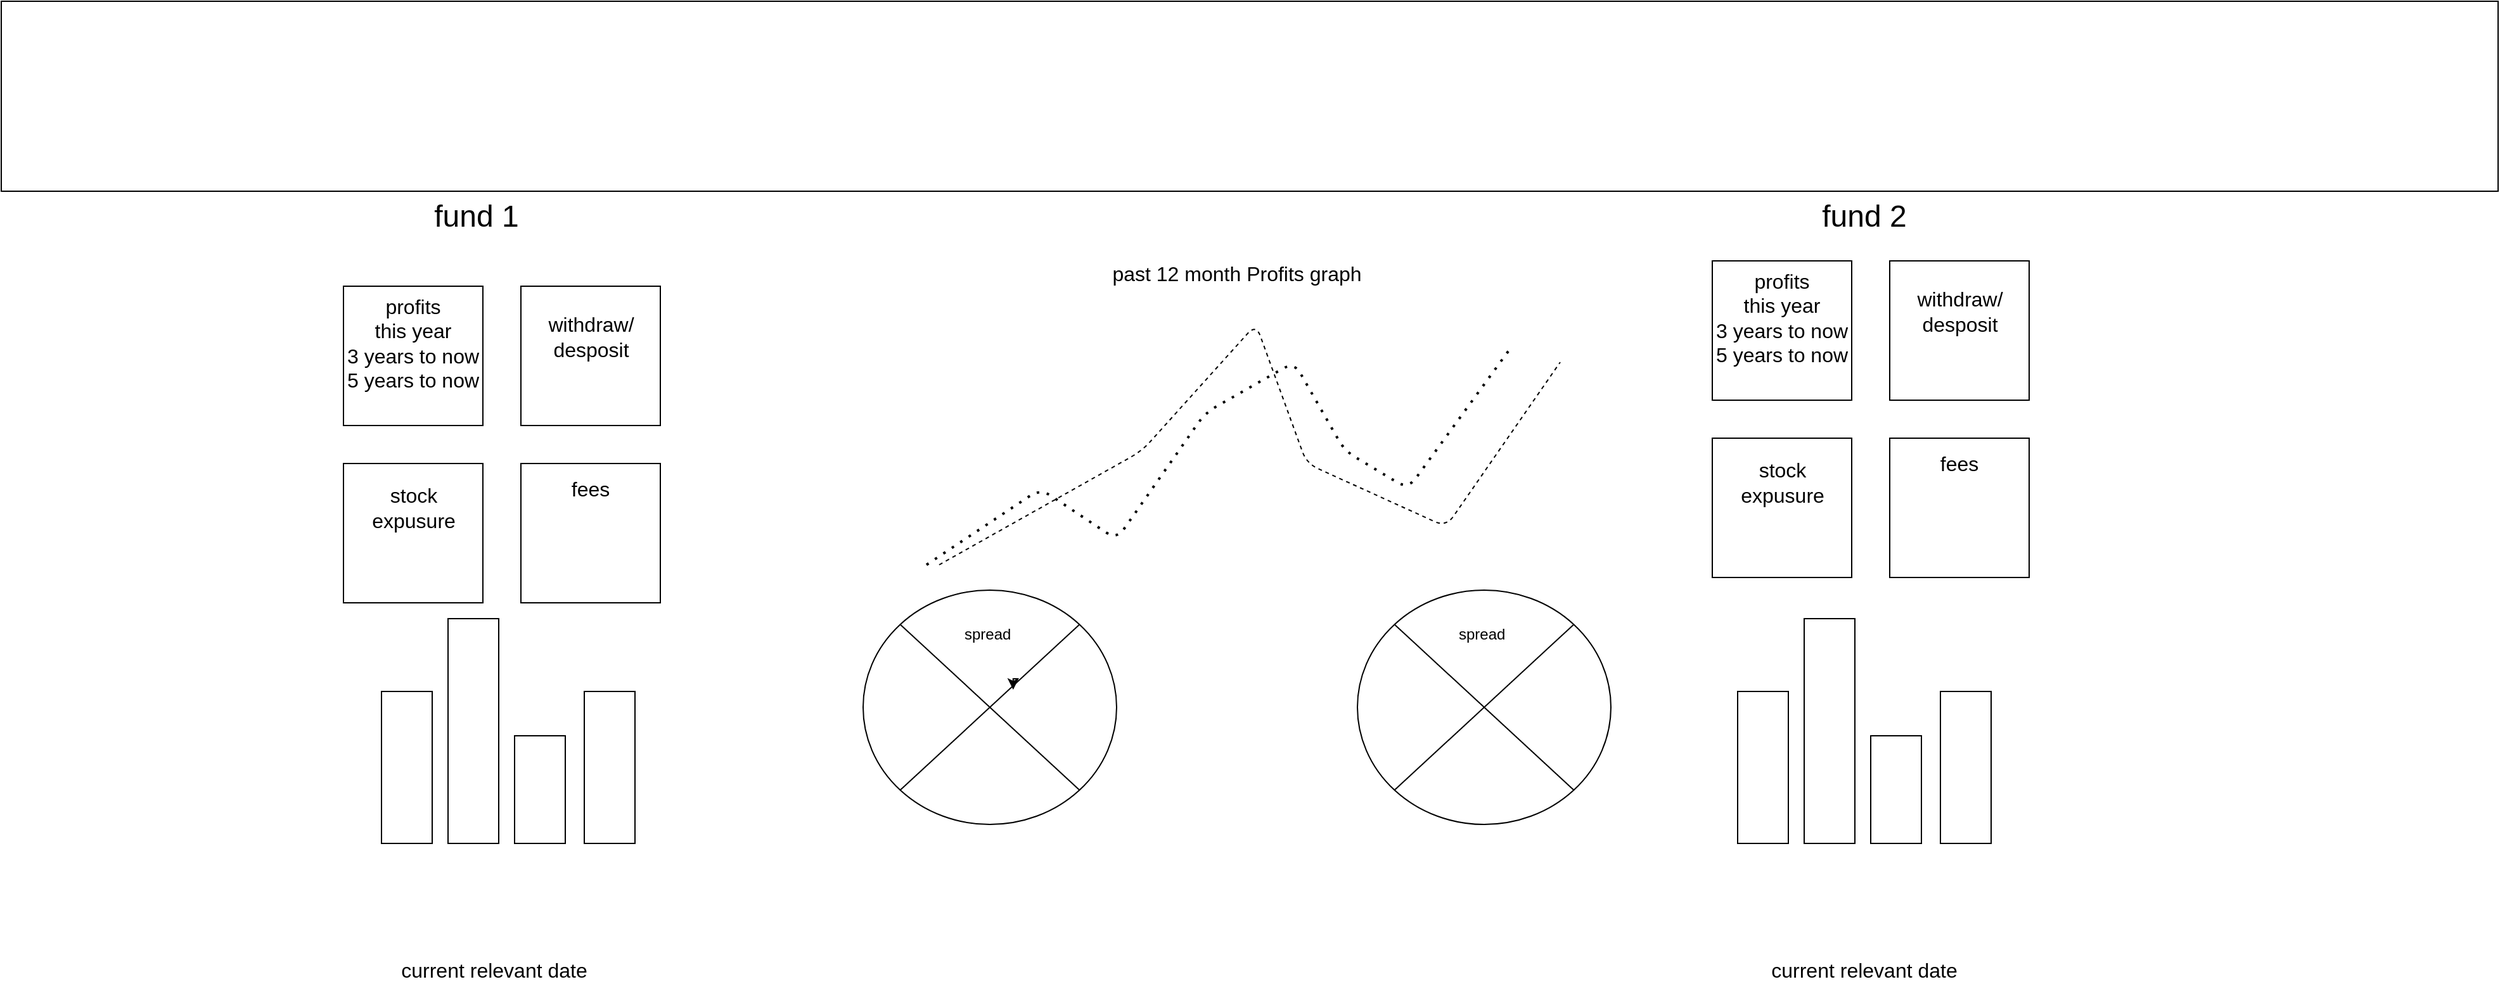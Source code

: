 <mxfile version="13.9.9" type="device" pages="5"><diagram id="CpjqNf8bcCopT5M7Cffx" name="Page-1"><mxGraphModel dx="3410" dy="1480" grid="1" gridSize="10" guides="1" tooltips="1" connect="1" arrows="1" fold="1" page="1" pageScale="1" pageWidth="850" pageHeight="1100" math="0" shadow="0"><root><mxCell id="0"/><mxCell id="1" parent="0"/><mxCell id="Lh8BmJK0Dj0-xcs3AXUU-1" value="&lt;font style=&quot;font-size: 24px&quot;&gt;fund 1&lt;/font&gt;" style="text;html=1;strokeColor=none;fillColor=none;align=center;verticalAlign=middle;whiteSpace=wrap;rounded=0;" parent="1" vertex="1"><mxGeometry x="-340" y="170" width="90" height="40" as="geometry"/></mxCell><mxCell id="Lh8BmJK0Dj0-xcs3AXUU-2" value="&lt;font style=&quot;font-size: 24px&quot;&gt;fund 2&lt;/font&gt;" style="text;html=1;strokeColor=none;fillColor=none;align=center;verticalAlign=middle;whiteSpace=wrap;rounded=0;" parent="1" vertex="1"><mxGeometry x="710" y="185" width="180" height="10" as="geometry"/></mxCell><mxCell id="Lh8BmJK0Dj0-xcs3AXUU-3" value="" style="whiteSpace=wrap;html=1;aspect=fixed;" parent="1" vertex="1"><mxGeometry x="-400" y="245" width="110" height="110" as="geometry"/></mxCell><mxCell id="Lh8BmJK0Dj0-xcs3AXUU-4" value="" style="whiteSpace=wrap;html=1;aspect=fixed;" parent="1" vertex="1"><mxGeometry x="-400" y="385" width="110" height="110" as="geometry"/></mxCell><mxCell id="Lh8BmJK0Dj0-xcs3AXUU-5" value="" style="whiteSpace=wrap;html=1;aspect=fixed;" parent="1" vertex="1"><mxGeometry x="-260" y="385" width="110" height="110" as="geometry"/></mxCell><mxCell id="Lh8BmJK0Dj0-xcs3AXUU-6" value="" style="whiteSpace=wrap;html=1;aspect=fixed;" parent="1" vertex="1"><mxGeometry x="-260" y="245" width="110" height="110" as="geometry"/></mxCell><mxCell id="Lh8BmJK0Dj0-xcs3AXUU-7" value="&lt;h1&gt;&lt;br&gt;&lt;/h1&gt;" style="text;html=1;strokeColor=none;fillColor=none;spacing=5;spacingTop=-20;whiteSpace=wrap;overflow=hidden;rounded=0;" parent="1" vertex="1"><mxGeometry x="-262.5" y="245" width="115" height="100" as="geometry"/></mxCell><mxCell id="Lh8BmJK0Dj0-xcs3AXUU-8" value="&lt;font size=&quot;3&quot;&gt;stock expusure&lt;/font&gt;" style="text;html=1;strokeColor=none;fillColor=none;align=center;verticalAlign=middle;whiteSpace=wrap;rounded=0;" parent="1" vertex="1"><mxGeometry x="-372.5" y="385" width="55" height="70" as="geometry"/></mxCell><mxCell id="Lh8BmJK0Dj0-xcs3AXUU-9" value="&lt;font size=&quot;3&quot;&gt;fees&lt;/font&gt;" style="text;html=1;strokeColor=none;fillColor=none;align=center;verticalAlign=middle;whiteSpace=wrap;rounded=0;" parent="1" vertex="1"><mxGeometry x="-225" y="395" width="40" height="20" as="geometry"/></mxCell><mxCell id="Lh8BmJK0Dj0-xcs3AXUU-10" value="&lt;font size=&quot;3&quot;&gt;profits&lt;br&gt;this year&lt;br&gt;3 years to now&lt;br&gt;5 years to now&lt;br&gt;&lt;/font&gt;" style="text;html=1;strokeColor=none;fillColor=none;align=center;verticalAlign=middle;whiteSpace=wrap;rounded=0;" parent="1" vertex="1"><mxGeometry x="-400" y="245" width="110" height="90" as="geometry"/></mxCell><mxCell id="Lh8BmJK0Dj0-xcs3AXUU-11" value="&lt;font size=&quot;3&quot;&gt;withdraw/&lt;br&gt;desposit&lt;br&gt;&lt;/font&gt;" style="text;html=1;strokeColor=none;fillColor=none;align=center;verticalAlign=middle;whiteSpace=wrap;rounded=0;" parent="1" vertex="1"><mxGeometry x="-237.5" y="255" width="65" height="60" as="geometry"/></mxCell><mxCell id="Lh8BmJK0Dj0-xcs3AXUU-12" value="" style="whiteSpace=wrap;html=1;aspect=fixed;" parent="1" vertex="1"><mxGeometry x="680" y="225" width="110" height="110" as="geometry"/></mxCell><mxCell id="Lh8BmJK0Dj0-xcs3AXUU-13" value="" style="whiteSpace=wrap;html=1;aspect=fixed;" parent="1" vertex="1"><mxGeometry x="680" y="365" width="110" height="110" as="geometry"/></mxCell><mxCell id="Lh8BmJK0Dj0-xcs3AXUU-14" value="" style="whiteSpace=wrap;html=1;aspect=fixed;" parent="1" vertex="1"><mxGeometry x="820" y="365" width="110" height="110" as="geometry"/></mxCell><mxCell id="Lh8BmJK0Dj0-xcs3AXUU-15" value="" style="whiteSpace=wrap;html=1;aspect=fixed;" parent="1" vertex="1"><mxGeometry x="820" y="225" width="110" height="110" as="geometry"/></mxCell><mxCell id="Lh8BmJK0Dj0-xcs3AXUU-16" value="&lt;h1&gt;&lt;br&gt;&lt;/h1&gt;" style="text;html=1;strokeColor=none;fillColor=none;spacing=5;spacingTop=-20;whiteSpace=wrap;overflow=hidden;rounded=0;" parent="1" vertex="1"><mxGeometry x="817.5" y="225" width="115" height="100" as="geometry"/></mxCell><mxCell id="Lh8BmJK0Dj0-xcs3AXUU-17" value="&lt;font size=&quot;3&quot;&gt;stock expusure&lt;/font&gt;" style="text;html=1;strokeColor=none;fillColor=none;align=center;verticalAlign=middle;whiteSpace=wrap;rounded=0;" parent="1" vertex="1"><mxGeometry x="707.5" y="365" width="55" height="70" as="geometry"/></mxCell><mxCell id="Lh8BmJK0Dj0-xcs3AXUU-18" value="&lt;font size=&quot;3&quot;&gt;fees&lt;/font&gt;" style="text;html=1;strokeColor=none;fillColor=none;align=center;verticalAlign=middle;whiteSpace=wrap;rounded=0;" parent="1" vertex="1"><mxGeometry x="855" y="375" width="40" height="20" as="geometry"/></mxCell><mxCell id="Lh8BmJK0Dj0-xcs3AXUU-19" value="&lt;font size=&quot;3&quot;&gt;profits&lt;br&gt;this year&lt;br&gt;3 years to now&lt;br&gt;5 years to now&lt;br&gt;&lt;/font&gt;" style="text;html=1;strokeColor=none;fillColor=none;align=center;verticalAlign=middle;whiteSpace=wrap;rounded=0;" parent="1" vertex="1"><mxGeometry x="680" y="225" width="110" height="90" as="geometry"/></mxCell><mxCell id="Lh8BmJK0Dj0-xcs3AXUU-20" value="&lt;font size=&quot;3&quot;&gt;withdraw/&lt;br&gt;desposit&lt;br&gt;&lt;/font&gt;" style="text;html=1;strokeColor=none;fillColor=none;align=center;verticalAlign=middle;whiteSpace=wrap;rounded=0;" parent="1" vertex="1"><mxGeometry x="842.5" y="235" width="65" height="60" as="geometry"/></mxCell><mxCell id="Lh8BmJK0Dj0-xcs3AXUU-21" value="" style="endArrow=none;dashed=1;html=1;dashPattern=1 3;strokeWidth=2;" parent="1" edge="1"><mxGeometry width="50" height="50" relative="1" as="geometry"><mxPoint x="60" y="465" as="sourcePoint"/><mxPoint x="520" y="295" as="targetPoint"/><Array as="points"><mxPoint x="150" y="405"/><mxPoint x="210" y="445"/><mxPoint x="280" y="345"/><mxPoint x="350" y="305"/><mxPoint x="390" y="375"/><mxPoint x="440" y="405"/></Array></mxGeometry></mxCell><mxCell id="Lh8BmJK0Dj0-xcs3AXUU-22" value="" style="endArrow=none;dashed=1;html=1;" parent="1" edge="1"><mxGeometry width="50" height="50" relative="1" as="geometry"><mxPoint x="70" y="465" as="sourcePoint"/><mxPoint x="560" y="305" as="targetPoint"/><Array as="points"><mxPoint x="230" y="375"/><mxPoint x="320" y="275"/><mxPoint x="360" y="385"/><mxPoint x="470" y="435"/></Array></mxGeometry></mxCell><mxCell id="Lh8BmJK0Dj0-xcs3AXUU-23" value="&lt;font size=&quot;3&quot;&gt;past 12 month Profits graph&lt;/font&gt;" style="text;html=1;strokeColor=none;fillColor=none;align=center;verticalAlign=middle;whiteSpace=wrap;rounded=0;" parent="1" vertex="1"><mxGeometry x="190" y="215" width="230" height="40" as="geometry"/></mxCell><mxCell id="Lh8BmJK0Dj0-xcs3AXUU-24" value="&lt;font size=&quot;3&quot;&gt;current relevant date&lt;/font&gt;" style="text;html=1;strokeColor=none;fillColor=none;align=center;verticalAlign=middle;whiteSpace=wrap;rounded=0;" parent="1" vertex="1"><mxGeometry x="-420" y="775" width="277.5" height="20" as="geometry"/></mxCell><mxCell id="Lh8BmJK0Dj0-xcs3AXUU-25" value="&lt;font size=&quot;3&quot;&gt;current relevant date&lt;/font&gt;" style="text;html=1;strokeColor=none;fillColor=none;align=center;verticalAlign=middle;whiteSpace=wrap;rounded=0;" parent="1" vertex="1"><mxGeometry x="661.25" y="775" width="277.5" height="20" as="geometry"/></mxCell><mxCell id="Lh8BmJK0Dj0-xcs3AXUU-26" value="" style="rounded=0;whiteSpace=wrap;html=1;rotation=-90;" parent="1" vertex="1"><mxGeometry x="-410" y="605" width="120" height="40" as="geometry"/></mxCell><mxCell id="Lh8BmJK0Dj0-xcs3AXUU-27" value="" style="rounded=0;whiteSpace=wrap;html=1;rotation=-90;" parent="1" vertex="1"><mxGeometry x="-386.25" y="576.25" width="177.5" height="40" as="geometry"/></mxCell><mxCell id="Lh8BmJK0Dj0-xcs3AXUU-28" value="" style="rounded=0;whiteSpace=wrap;html=1;rotation=-90;" parent="1" vertex="1"><mxGeometry x="-287.5" y="622.5" width="85" height="40" as="geometry"/></mxCell><mxCell id="Lh8BmJK0Dj0-xcs3AXUU-29" value="" style="rounded=0;whiteSpace=wrap;html=1;rotation=-90;" parent="1" vertex="1"><mxGeometry x="-250" y="605" width="120" height="40" as="geometry"/></mxCell><mxCell id="Lh8BmJK0Dj0-xcs3AXUU-30" value="" style="rounded=0;whiteSpace=wrap;html=1;rotation=-90;" parent="1" vertex="1"><mxGeometry x="660" y="605" width="120" height="40" as="geometry"/></mxCell><mxCell id="Lh8BmJK0Dj0-xcs3AXUU-31" value="" style="rounded=0;whiteSpace=wrap;html=1;rotation=-90;" parent="1" vertex="1"><mxGeometry x="683.75" y="576.25" width="177.5" height="40" as="geometry"/></mxCell><mxCell id="Lh8BmJK0Dj0-xcs3AXUU-32" value="" style="rounded=0;whiteSpace=wrap;html=1;rotation=-90;" parent="1" vertex="1"><mxGeometry x="782.5" y="622.5" width="85" height="40" as="geometry"/></mxCell><mxCell id="Lh8BmJK0Dj0-xcs3AXUU-33" value="" style="rounded=0;whiteSpace=wrap;html=1;rotation=-90;" parent="1" vertex="1"><mxGeometry x="820" y="605" width="120" height="40" as="geometry"/></mxCell><mxCell id="Lh8BmJK0Dj0-xcs3AXUU-34" value="" style="shape=sumEllipse;perimeter=ellipsePerimeter;whiteSpace=wrap;html=1;backgroundOutline=1;" parent="1" vertex="1"><mxGeometry x="10" y="485" width="200" height="185" as="geometry"/></mxCell><mxCell id="Lh8BmJK0Dj0-xcs3AXUU-35" value="" style="shape=sumEllipse;perimeter=ellipsePerimeter;whiteSpace=wrap;html=1;backgroundOutline=1;" parent="1" vertex="1"><mxGeometry x="400" y="485" width="200" height="185" as="geometry"/></mxCell><mxCell id="PJNNcdETKdfwV5aJ6sLf-1" style="edgeStyle=orthogonalEdgeStyle;rounded=0;orthogonalLoop=1;jettySize=auto;html=1;exitX=0.75;exitY=1;exitDx=0;exitDy=0;entryX=0.592;entryY=0.425;entryDx=0;entryDy=0;entryPerimeter=0;" parent="1" source="Lh8BmJK0Dj0-xcs3AXUU-36" target="Lh8BmJK0Dj0-xcs3AXUU-34" edge="1"><mxGeometry relative="1" as="geometry"/></mxCell><mxCell id="Lh8BmJK0Dj0-xcs3AXUU-36" value="spread&amp;nbsp;" style="text;html=1;strokeColor=none;fillColor=none;align=center;verticalAlign=middle;whiteSpace=wrap;rounded=0;" parent="1" vertex="1"><mxGeometry x="65" y="485" width="90" height="70" as="geometry"/></mxCell><mxCell id="Lh8BmJK0Dj0-xcs3AXUU-37" value="spread&amp;nbsp;" style="text;html=1;strokeColor=none;fillColor=none;align=center;verticalAlign=middle;whiteSpace=wrap;rounded=0;" parent="1" vertex="1"><mxGeometry x="455" y="485" width="90" height="70" as="geometry"/></mxCell><mxCell id="87kayZUEZR2UHxUHzCte-1" value="" style="rounded=0;whiteSpace=wrap;html=1;" parent="1" vertex="1"><mxGeometry x="-670" y="20" width="1970" height="150" as="geometry"/></mxCell></root></mxGraphModel></diagram><diagram id="YtOt-YcwKBGgezM9nQAB" name="Page-5"><mxGraphModel dx="1874" dy="592" grid="1" gridSize="10" guides="1" tooltips="1" connect="1" arrows="1" fold="1" page="1" pageScale="1" pageWidth="850" pageHeight="1100" math="0" shadow="0"><root><mxCell id="eEp89ZDN3WLjpBd19yY6-0"/><mxCell id="eEp89ZDN3WLjpBd19yY6-1" parent="eEp89ZDN3WLjpBd19yY6-0"/><mxCell id="Ni-MFwjx3_2QeKfjt8Il-0" value="&lt;font style=&quot;font-size: 24px&quot;&gt;fund 1&lt;/font&gt;" style="text;html=1;strokeColor=#d79b00;fillColor=#ffe6cc;align=center;verticalAlign=middle;whiteSpace=wrap;rounded=0;" parent="eEp89ZDN3WLjpBd19yY6-1" vertex="1"><mxGeometry x="-340" y="170" width="90" height="40" as="geometry"/></mxCell><mxCell id="Ni-MFwjx3_2QeKfjt8Il-2" value="" style="whiteSpace=wrap;html=1;aspect=fixed;" parent="eEp89ZDN3WLjpBd19yY6-1" vertex="1"><mxGeometry x="-400" y="245" width="110" height="110" as="geometry"/></mxCell><mxCell id="Ni-MFwjx3_2QeKfjt8Il-3" value="" style="whiteSpace=wrap;html=1;aspect=fixed;" parent="eEp89ZDN3WLjpBd19yY6-1" vertex="1"><mxGeometry x="-400" y="385" width="110" height="110" as="geometry"/></mxCell><mxCell id="Ni-MFwjx3_2QeKfjt8Il-4" value="" style="whiteSpace=wrap;html=1;aspect=fixed;" parent="eEp89ZDN3WLjpBd19yY6-1" vertex="1"><mxGeometry x="-260" y="385" width="110" height="110" as="geometry"/></mxCell><mxCell id="Ni-MFwjx3_2QeKfjt8Il-5" value="" style="whiteSpace=wrap;html=1;aspect=fixed;" parent="eEp89ZDN3WLjpBd19yY6-1" vertex="1"><mxGeometry x="-260" y="245" width="110" height="110" as="geometry"/></mxCell><mxCell id="Ni-MFwjx3_2QeKfjt8Il-6" value="&lt;h1&gt;&lt;br&gt;&lt;/h1&gt;" style="text;html=1;strokeColor=none;fillColor=none;spacing=5;spacingTop=-20;whiteSpace=wrap;overflow=hidden;rounded=0;" parent="eEp89ZDN3WLjpBd19yY6-1" vertex="1"><mxGeometry x="-262.5" y="245" width="115" height="100" as="geometry"/></mxCell><mxCell id="Ni-MFwjx3_2QeKfjt8Il-7" value="&lt;font size=&quot;3&quot;&gt;stock expusure&lt;/font&gt;" style="text;html=1;strokeColor=none;fillColor=none;align=center;verticalAlign=middle;whiteSpace=wrap;rounded=0;" parent="eEp89ZDN3WLjpBd19yY6-1" vertex="1"><mxGeometry x="-372.5" y="385" width="55" height="70" as="geometry"/></mxCell><mxCell id="Ni-MFwjx3_2QeKfjt8Il-8" value="&lt;font size=&quot;3&quot;&gt;fees&lt;/font&gt;" style="text;html=1;strokeColor=none;fillColor=none;align=center;verticalAlign=middle;whiteSpace=wrap;rounded=0;" parent="eEp89ZDN3WLjpBd19yY6-1" vertex="1"><mxGeometry x="-225" y="395" width="40" height="20" as="geometry"/></mxCell><mxCell id="Ni-MFwjx3_2QeKfjt8Il-9" value="&lt;font size=&quot;3&quot;&gt;profits&lt;br&gt;this year&lt;br&gt;3 years to now&lt;br&gt;5 years to now&lt;br&gt;&lt;/font&gt;" style="text;html=1;strokeColor=none;fillColor=none;align=center;verticalAlign=middle;whiteSpace=wrap;rounded=0;" parent="eEp89ZDN3WLjpBd19yY6-1" vertex="1"><mxGeometry x="-400" y="245" width="110" height="90" as="geometry"/></mxCell><mxCell id="Ni-MFwjx3_2QeKfjt8Il-10" value="&lt;font size=&quot;3&quot;&gt;withdraw/&lt;br&gt;desposit&lt;br&gt;&lt;/font&gt;" style="text;html=1;strokeColor=none;fillColor=none;align=center;verticalAlign=middle;whiteSpace=wrap;rounded=0;" parent="eEp89ZDN3WLjpBd19yY6-1" vertex="1"><mxGeometry x="-237.5" y="255" width="65" height="60" as="geometry"/></mxCell><mxCell id="Ni-MFwjx3_2QeKfjt8Il-11" value="" style="whiteSpace=wrap;html=1;aspect=fixed;" parent="eEp89ZDN3WLjpBd19yY6-1" vertex="1"><mxGeometry x="680" y="225" width="110" height="110" as="geometry"/></mxCell><mxCell id="Ni-MFwjx3_2QeKfjt8Il-12" value="" style="whiteSpace=wrap;html=1;aspect=fixed;" parent="eEp89ZDN3WLjpBd19yY6-1" vertex="1"><mxGeometry x="680" y="365" width="110" height="110" as="geometry"/></mxCell><mxCell id="Ni-MFwjx3_2QeKfjt8Il-13" value="" style="whiteSpace=wrap;html=1;aspect=fixed;" parent="eEp89ZDN3WLjpBd19yY6-1" vertex="1"><mxGeometry x="820" y="365" width="110" height="110" as="geometry"/></mxCell><mxCell id="Ni-MFwjx3_2QeKfjt8Il-14" value="" style="whiteSpace=wrap;html=1;aspect=fixed;" parent="eEp89ZDN3WLjpBd19yY6-1" vertex="1"><mxGeometry x="820" y="225" width="110" height="110" as="geometry"/></mxCell><mxCell id="Ni-MFwjx3_2QeKfjt8Il-15" value="&lt;h1&gt;&lt;br&gt;&lt;/h1&gt;" style="text;html=1;strokeColor=none;fillColor=none;spacing=5;spacingTop=-20;whiteSpace=wrap;overflow=hidden;rounded=0;" parent="eEp89ZDN3WLjpBd19yY6-1" vertex="1"><mxGeometry x="817.5" y="225" width="115" height="100" as="geometry"/></mxCell><mxCell id="Ni-MFwjx3_2QeKfjt8Il-16" value="&lt;font size=&quot;3&quot;&gt;stock expusure&lt;/font&gt;" style="text;html=1;strokeColor=none;fillColor=none;align=center;verticalAlign=middle;whiteSpace=wrap;rounded=0;" parent="eEp89ZDN3WLjpBd19yY6-1" vertex="1"><mxGeometry x="707.5" y="365" width="55" height="70" as="geometry"/></mxCell><mxCell id="Ni-MFwjx3_2QeKfjt8Il-17" value="&lt;font size=&quot;3&quot;&gt;fees&lt;/font&gt;" style="text;html=1;strokeColor=none;fillColor=none;align=center;verticalAlign=middle;whiteSpace=wrap;rounded=0;" parent="eEp89ZDN3WLjpBd19yY6-1" vertex="1"><mxGeometry x="855" y="375" width="40" height="20" as="geometry"/></mxCell><mxCell id="Ni-MFwjx3_2QeKfjt8Il-18" value="&lt;font size=&quot;3&quot;&gt;profits&lt;br&gt;this year&lt;br&gt;3 years to now&lt;br&gt;5 years to now&lt;br&gt;&lt;/font&gt;" style="text;html=1;strokeColor=none;fillColor=none;align=center;verticalAlign=middle;whiteSpace=wrap;rounded=0;" parent="eEp89ZDN3WLjpBd19yY6-1" vertex="1"><mxGeometry x="680" y="225" width="110" height="90" as="geometry"/></mxCell><mxCell id="Ni-MFwjx3_2QeKfjt8Il-19" value="&lt;font size=&quot;3&quot;&gt;withdraw/&lt;br&gt;desposit&lt;br&gt;&lt;/font&gt;" style="text;html=1;strokeColor=none;fillColor=none;align=center;verticalAlign=middle;whiteSpace=wrap;rounded=0;" parent="eEp89ZDN3WLjpBd19yY6-1" vertex="1"><mxGeometry x="842.5" y="235" width="65" height="60" as="geometry"/></mxCell><mxCell id="Ni-MFwjx3_2QeKfjt8Il-23" value="&lt;font size=&quot;3&quot;&gt;current relevant date&lt;/font&gt;" style="text;html=1;strokeColor=none;fillColor=none;align=center;verticalAlign=middle;whiteSpace=wrap;rounded=0;" parent="eEp89ZDN3WLjpBd19yY6-1" vertex="1"><mxGeometry x="-420" y="775" width="277.5" height="20" as="geometry"/></mxCell><mxCell id="Ni-MFwjx3_2QeKfjt8Il-24" value="&lt;font size=&quot;3&quot;&gt;current relevant date&lt;/font&gt;" style="text;html=1;strokeColor=none;fillColor=none;align=center;verticalAlign=middle;whiteSpace=wrap;rounded=0;" parent="eEp89ZDN3WLjpBd19yY6-1" vertex="1"><mxGeometry x="661.25" y="775" width="277.5" height="20" as="geometry"/></mxCell><mxCell id="Ni-MFwjx3_2QeKfjt8Il-25" value="" style="rounded=0;whiteSpace=wrap;html=1;rotation=-90;fillColor=#ffe6cc;strokeColor=#d79b00;" parent="eEp89ZDN3WLjpBd19yY6-1" vertex="1"><mxGeometry x="-110" y="696.25" width="120" height="40" as="geometry"/></mxCell><mxCell id="Ni-MFwjx3_2QeKfjt8Il-26" value="" style="rounded=0;whiteSpace=wrap;html=1;rotation=-90;fillColor=#ffe6cc;strokeColor=#d79b00;" parent="eEp89ZDN3WLjpBd19yY6-1" vertex="1"><mxGeometry x="30" y="668.75" width="177.5" height="40" as="geometry"/></mxCell><mxCell id="Ni-MFwjx3_2QeKfjt8Il-27" value="" style="rounded=0;whiteSpace=wrap;html=1;rotation=-90;fillColor=#ffe6cc;strokeColor=#d79b00;" parent="eEp89ZDN3WLjpBd19yY6-1" vertex="1"><mxGeometry x="270" y="716.25" width="85" height="40" as="geometry"/></mxCell><mxCell id="Ni-MFwjx3_2QeKfjt8Il-28" value="" style="rounded=0;whiteSpace=wrap;html=1;rotation=-90;fillColor=#ffe6cc;strokeColor=#d79b00;" parent="eEp89ZDN3WLjpBd19yY6-1" vertex="1"><mxGeometry x="405" y="696.25" width="120" height="40" as="geometry"/></mxCell><mxCell id="Ni-MFwjx3_2QeKfjt8Il-33" value="" style="shape=sumEllipse;perimeter=ellipsePerimeter;whiteSpace=wrap;html=1;backgroundOutline=1;fillColor=#ffe6cc;strokeColor=#d79b00;" parent="eEp89ZDN3WLjpBd19yY6-1" vertex="1"><mxGeometry x="-381.25" y="530" width="200" height="185" as="geometry"/></mxCell><mxCell id="Ni-MFwjx3_2QeKfjt8Il-34" value="" style="shape=sumEllipse;perimeter=ellipsePerimeter;whiteSpace=wrap;html=1;backgroundOutline=1;fillColor=#e1d5e7;strokeColor=#9673a6;" parent="eEp89ZDN3WLjpBd19yY6-1" vertex="1"><mxGeometry x="690" y="530" width="200" height="185" as="geometry"/></mxCell><mxCell id="Ni-MFwjx3_2QeKfjt8Il-35" style="edgeStyle=orthogonalEdgeStyle;rounded=0;orthogonalLoop=1;jettySize=auto;html=1;exitX=0.75;exitY=1;exitDx=0;exitDy=0;entryX=0.592;entryY=0.425;entryDx=0;entryDy=0;entryPerimeter=0;" parent="eEp89ZDN3WLjpBd19yY6-1" source="Ni-MFwjx3_2QeKfjt8Il-36" target="Ni-MFwjx3_2QeKfjt8Il-33" edge="1"><mxGeometry relative="1" as="geometry"/></mxCell><mxCell id="Ni-MFwjx3_2QeKfjt8Il-36" value="spread&amp;nbsp;" style="text;html=1;strokeColor=none;fillColor=none;align=center;verticalAlign=middle;whiteSpace=wrap;rounded=0;" parent="eEp89ZDN3WLjpBd19yY6-1" vertex="1"><mxGeometry x="-326.25" y="530" width="90" height="70" as="geometry"/></mxCell><mxCell id="Ni-MFwjx3_2QeKfjt8Il-37" value="spread&amp;nbsp;" style="text;html=1;strokeColor=none;fillColor=none;align=center;verticalAlign=middle;whiteSpace=wrap;rounded=0;" parent="eEp89ZDN3WLjpBd19yY6-1" vertex="1"><mxGeometry x="745" y="530" width="90" height="70" as="geometry"/></mxCell><mxCell id="Ni-MFwjx3_2QeKfjt8Il-41" value="" style="rounded=0;whiteSpace=wrap;html=1;rotation=-90;fillColor=#e1d5e7;strokeColor=#9673a6;" parent="eEp89ZDN3WLjpBd19yY6-1" vertex="1"><mxGeometry x="-160" y="600" width="320" height="40" as="geometry"/></mxCell><mxCell id="Ni-MFwjx3_2QeKfjt8Il-42" value="" style="rounded=0;whiteSpace=wrap;html=1;rotation=-90;fillColor=#e1d5e7;strokeColor=#9673a6;" parent="eEp89ZDN3WLjpBd19yY6-1" vertex="1"><mxGeometry x="118.75" y="707.5" width="100" height="40" as="geometry"/></mxCell><mxCell id="Ni-MFwjx3_2QeKfjt8Il-43" value="" style="rounded=0;whiteSpace=wrap;html=1;rotation=-90;fillColor=#e1d5e7;strokeColor=#9673a6;" parent="eEp89ZDN3WLjpBd19yY6-1" vertex="1"><mxGeometry x="347.5" y="743.75" width="30" height="40" as="geometry"/></mxCell><mxCell id="Ni-MFwjx3_2QeKfjt8Il-44" value="" style="rounded=0;whiteSpace=wrap;html=1;rotation=-90;fillColor=#e1d5e7;strokeColor=#9673a6;" parent="eEp89ZDN3WLjpBd19yY6-1" vertex="1"><mxGeometry x="398.75" y="640" width="232.5" height="40" as="geometry"/></mxCell><mxCell id="Ni-MFwjx3_2QeKfjt8Il-45" value="&lt;font style=&quot;font-size: 24px&quot;&gt;fund 2&lt;/font&gt;" style="text;html=1;strokeColor=#9673a6;fillColor=#e1d5e7;align=center;verticalAlign=middle;whiteSpace=wrap;rounded=0;" parent="eEp89ZDN3WLjpBd19yY6-1" vertex="1"><mxGeometry x="762.5" y="170" width="90" height="40" as="geometry"/></mxCell><mxCell id="Ni-MFwjx3_2QeKfjt8Il-47" value="&lt;font style=&quot;font-size: 36px&quot;&gt;השוואת תשואות&lt;/font&gt;" style="text;html=1;align=center;verticalAlign=middle;resizable=0;points=[];autosize=1;" parent="eEp89ZDN3WLjpBd19yY6-1" vertex="1"><mxGeometry x="177.5" y="225" width="220" height="30" as="geometry"/></mxCell><mxCell id="Ni-MFwjx3_2QeKfjt8Il-48" value="&lt;span style=&quot;font-size: 18px&quot;&gt;Monthly avg&lt;/span&gt;" style="text;html=1;strokeColor=none;fillColor=none;align=center;verticalAlign=middle;whiteSpace=wrap;rounded=0;" parent="eEp89ZDN3WLjpBd19yY6-1" vertex="1"><mxGeometry x="-90" y="783.75" width="120" height="40" as="geometry"/></mxCell><mxCell id="Ni-MFwjx3_2QeKfjt8Il-49" value="&lt;span style=&quot;font-size: 18px&quot;&gt;Past Year&lt;/span&gt;" style="text;html=1;strokeColor=none;fillColor=none;align=center;verticalAlign=middle;whiteSpace=wrap;rounded=0;" parent="eEp89ZDN3WLjpBd19yY6-1" vertex="1"><mxGeometry x="70" y="783.75" width="120" height="40" as="geometry"/></mxCell><mxCell id="Ni-MFwjx3_2QeKfjt8Il-50" value="&lt;span style=&quot;font-size: 18px&quot;&gt;Past 3 Years&lt;/span&gt;" style="text;html=1;strokeColor=none;fillColor=none;align=center;verticalAlign=middle;whiteSpace=wrap;rounded=0;" parent="eEp89ZDN3WLjpBd19yY6-1" vertex="1"><mxGeometry x="270" y="781.25" width="120" height="40" as="geometry"/></mxCell><mxCell id="Ni-MFwjx3_2QeKfjt8Il-51" value="&lt;span style=&quot;font-size: 18px&quot;&gt;Past 5 Years&lt;/span&gt;" style="text;html=1;strokeColor=none;fillColor=none;align=center;verticalAlign=middle;whiteSpace=wrap;rounded=0;" parent="eEp89ZDN3WLjpBd19yY6-1" vertex="1"><mxGeometry x="430" y="781.25" width="120" height="40" as="geometry"/></mxCell><mxCell id="KzHC3X9cmF06ppmpdl7L-0" value="" style="shape=process;whiteSpace=wrap;html=1;backgroundOutline=1;size=0.224;" parent="eEp89ZDN3WLjpBd19yY6-1" vertex="1"><mxGeometry x="-100" y="910" width="670" height="220" as="geometry"/></mxCell></root></mxGraphModel></diagram><diagram id="q0348Q6sRv4pj7JZ4IdA" name="Page-2"><mxGraphModel dx="2055" dy="1796" grid="1" gridSize="10" guides="1" tooltips="1" connect="1" arrows="1" fold="1" page="1" pageScale="1" pageWidth="850" pageHeight="1100" math="0" shadow="0"><root><mxCell id="IfaHB-zqJZbLIi4Y8Imv-0"/><mxCell id="IfaHB-zqJZbLIi4Y8Imv-1" parent="IfaHB-zqJZbLIi4Y8Imv-0"/><mxCell id="IfaHB-zqJZbLIi4Y8Imv-2" style="edgeStyle=orthogonalEdgeStyle;rounded=0;orthogonalLoop=1;jettySize=auto;html=1;entryX=0.5;entryY=0;entryDx=0;entryDy=0;" parent="IfaHB-zqJZbLIi4Y8Imv-1" source="IfaHB-zqJZbLIi4Y8Imv-10" target="IfaHB-zqJZbLIi4Y8Imv-11" edge="1"><mxGeometry relative="1" as="geometry"/></mxCell><mxCell id="IfaHB-zqJZbLIi4Y8Imv-3" style="edgeStyle=orthogonalEdgeStyle;rounded=0;orthogonalLoop=1;jettySize=auto;html=1;" parent="IfaHB-zqJZbLIi4Y8Imv-1" source="IfaHB-zqJZbLIi4Y8Imv-10" target="IfaHB-zqJZbLIi4Y8Imv-14" edge="1"><mxGeometry relative="1" as="geometry"/></mxCell><mxCell id="IfaHB-zqJZbLIi4Y8Imv-4" style="edgeStyle=orthogonalEdgeStyle;rounded=0;orthogonalLoop=1;jettySize=auto;html=1;exitX=0.5;exitY=1;exitDx=0;exitDy=0;entryX=0.66;entryY=-0.028;entryDx=0;entryDy=0;entryPerimeter=0;" parent="IfaHB-zqJZbLIi4Y8Imv-1" source="IfaHB-zqJZbLIi4Y8Imv-10" target="IfaHB-zqJZbLIi4Y8Imv-17" edge="1"><mxGeometry relative="1" as="geometry"/></mxCell><mxCell id="IfaHB-zqJZbLIi4Y8Imv-5" style="edgeStyle=orthogonalEdgeStyle;rounded=0;orthogonalLoop=1;jettySize=auto;html=1;exitX=1;exitY=0.5;exitDx=0;exitDy=0;entryX=0.62;entryY=-0.044;entryDx=0;entryDy=0;entryPerimeter=0;" parent="IfaHB-zqJZbLIi4Y8Imv-1" source="IfaHB-zqJZbLIi4Y8Imv-10" target="IfaHB-zqJZbLIi4Y8Imv-15" edge="1"><mxGeometry relative="1" as="geometry"/></mxCell><mxCell id="IfaHB-zqJZbLIi4Y8Imv-6" style="edgeStyle=orthogonalEdgeStyle;rounded=0;orthogonalLoop=1;jettySize=auto;html=1;exitX=1;exitY=0.5;exitDx=0;exitDy=0;entryX=0.5;entryY=0;entryDx=0;entryDy=0;" parent="IfaHB-zqJZbLIi4Y8Imv-1" source="IfaHB-zqJZbLIi4Y8Imv-10" target="IfaHB-zqJZbLIi4Y8Imv-19" edge="1"><mxGeometry relative="1" as="geometry"/></mxCell><mxCell id="IfaHB-zqJZbLIi4Y8Imv-7" style="edgeStyle=orthogonalEdgeStyle;rounded=0;orthogonalLoop=1;jettySize=auto;html=1;exitX=1;exitY=0.5;exitDx=0;exitDy=0;entryX=0.584;entryY=-0.028;entryDx=0;entryDy=0;entryPerimeter=0;" parent="IfaHB-zqJZbLIi4Y8Imv-1" source="IfaHB-zqJZbLIi4Y8Imv-10" target="IfaHB-zqJZbLIi4Y8Imv-18" edge="1"><mxGeometry relative="1" as="geometry"/></mxCell><mxCell id="IfaHB-zqJZbLIi4Y8Imv-8" style="edgeStyle=orthogonalEdgeStyle;rounded=0;orthogonalLoop=1;jettySize=auto;html=1;exitX=0;exitY=1;exitDx=0;exitDy=0;entryX=0.5;entryY=0;entryDx=0;entryDy=0;" parent="IfaHB-zqJZbLIi4Y8Imv-1" source="IfaHB-zqJZbLIi4Y8Imv-10" target="IfaHB-zqJZbLIi4Y8Imv-21" edge="1"><mxGeometry relative="1" as="geometry"/></mxCell><mxCell id="IfaHB-zqJZbLIi4Y8Imv-9" style="edgeStyle=orthogonalEdgeStyle;rounded=0;orthogonalLoop=1;jettySize=auto;html=1;exitX=0.5;exitY=0;exitDx=0;exitDy=0;entryX=0.55;entryY=0.95;entryDx=0;entryDy=0;entryPerimeter=0;" parent="IfaHB-zqJZbLIi4Y8Imv-1" source="IfaHB-zqJZbLIi4Y8Imv-10" target="IfaHB-zqJZbLIi4Y8Imv-26" edge="1"><mxGeometry relative="1" as="geometry"/></mxCell><mxCell id="IfaHB-zqJZbLIi4Y8Imv-10" value="App" style="ellipse;whiteSpace=wrap;html=1;aspect=fixed;" parent="IfaHB-zqJZbLIi4Y8Imv-1" vertex="1"><mxGeometry x="380" y="80" width="100" height="100" as="geometry"/></mxCell><mxCell id="7DEAJtn5GyjlKRWVGEhz-0" style="edgeStyle=orthogonalEdgeStyle;rounded=0;orthogonalLoop=1;jettySize=auto;html=1;exitX=0.25;exitY=1;exitDx=0;exitDy=0;" parent="IfaHB-zqJZbLIi4Y8Imv-1" source="IfaHB-zqJZbLIi4Y8Imv-11" target="7DEAJtn5GyjlKRWVGEhz-1" edge="1"><mxGeometry relative="1" as="geometry"><mxPoint x="-47.824" y="390" as="targetPoint"/></mxGeometry></mxCell><mxCell id="IfaHB-zqJZbLIi4Y8Imv-11" value="table" style="rounded=1;whiteSpace=wrap;html=1;" parent="IfaHB-zqJZbLIi4Y8Imv-1" vertex="1"><mxGeometry x="-70" y="270" width="90" height="50" as="geometry"/></mxCell><mxCell id="IfaHB-zqJZbLIi4Y8Imv-12" style="edgeStyle=orthogonalEdgeStyle;rounded=0;orthogonalLoop=1;jettySize=auto;html=1;exitX=0.5;exitY=1;exitDx=0;exitDy=0;entryX=0.75;entryY=0;entryDx=0;entryDy=0;" parent="IfaHB-zqJZbLIi4Y8Imv-1" source="IfaHB-zqJZbLIi4Y8Imv-14" target="IfaHB-zqJZbLIi4Y8Imv-28" edge="1"><mxGeometry relative="1" as="geometry"><mxPoint x="148.8" y="358.6" as="targetPoint"/></mxGeometry></mxCell><mxCell id="IfaHB-zqJZbLIi4Y8Imv-13" style="edgeStyle=orthogonalEdgeStyle;rounded=0;orthogonalLoop=1;jettySize=auto;html=1;exitX=0.75;exitY=1;exitDx=0;exitDy=0;entryX=0.5;entryY=0;entryDx=0;entryDy=0;" parent="IfaHB-zqJZbLIi4Y8Imv-1" source="IfaHB-zqJZbLIi4Y8Imv-14" target="IfaHB-zqJZbLIi4Y8Imv-27" edge="1"><mxGeometry relative="1" as="geometry"/></mxCell><mxCell id="IfaHB-zqJZbLIi4Y8Imv-14" value="compare" style="rounded=1;whiteSpace=wrap;html=1;" parent="IfaHB-zqJZbLIi4Y8Imv-1" vertex="1"><mxGeometry x="140" y="270" width="100" height="50" as="geometry"/></mxCell><mxCell id="IfaHB-zqJZbLIi4Y8Imv-15" value="advertise" style="rounded=1;whiteSpace=wrap;html=1;" parent="IfaHB-zqJZbLIi4Y8Imv-1" vertex="1"><mxGeometry x="640" y="260" width="100" height="50" as="geometry"/></mxCell><mxCell id="IfaHB-zqJZbLIi4Y8Imv-16" style="edgeStyle=orthogonalEdgeStyle;rounded=0;orthogonalLoop=1;jettySize=auto;html=1;exitX=0.5;exitY=1;exitDx=0;exitDy=0;entryX=0.5;entryY=0;entryDx=0;entryDy=0;" parent="IfaHB-zqJZbLIi4Y8Imv-1" source="IfaHB-zqJZbLIi4Y8Imv-17" target="IfaHB-zqJZbLIi4Y8Imv-23" edge="1"><mxGeometry relative="1" as="geometry"/></mxCell><mxCell id="IfaHB-zqJZbLIi4Y8Imv-17" value="header" style="rounded=1;whiteSpace=wrap;html=1;" parent="IfaHB-zqJZbLIi4Y8Imv-1" vertex="1"><mxGeometry x="460" y="270" width="100" height="50" as="geometry"/></mxCell><mxCell id="IfaHB-zqJZbLIi4Y8Imv-18" value="about us" style="rounded=1;whiteSpace=wrap;html=1;" parent="IfaHB-zqJZbLIi4Y8Imv-1" vertex="1"><mxGeometry x="980" y="260" width="100" height="50" as="geometry"/></mxCell><mxCell id="IfaHB-zqJZbLIi4Y8Imv-19" value="footer" style="rounded=1;whiteSpace=wrap;html=1;" parent="IfaHB-zqJZbLIi4Y8Imv-1" vertex="1"><mxGeometry x="800" y="260" width="100" height="50" as="geometry"/></mxCell><mxCell id="IfaHB-zqJZbLIi4Y8Imv-20" style="edgeStyle=orthogonalEdgeStyle;rounded=0;orthogonalLoop=1;jettySize=auto;html=1;exitX=0.5;exitY=1;exitDx=0;exitDy=0;entryX=0;entryY=0;entryDx=30;entryDy=0;entryPerimeter=0;" parent="IfaHB-zqJZbLIi4Y8Imv-1" source="IfaHB-zqJZbLIi4Y8Imv-21" target="IfaHB-zqJZbLIi4Y8Imv-25" edge="1"><mxGeometry relative="1" as="geometry"/></mxCell><mxCell id="IfaHB-zqJZbLIi4Y8Imv-21" value="favorite list" style="rounded=1;whiteSpace=wrap;html=1;" parent="IfaHB-zqJZbLIi4Y8Imv-1" vertex="1"><mxGeometry x="300" y="260" width="100" height="50" as="geometry"/></mxCell><mxCell id="IfaHB-zqJZbLIi4Y8Imv-22" style="edgeStyle=orthogonalEdgeStyle;rounded=0;orthogonalLoop=1;jettySize=auto;html=1;exitX=0.5;exitY=1;exitDx=0;exitDy=0;entryX=0.5;entryY=0;entryDx=0;entryDy=0;" parent="IfaHB-zqJZbLIi4Y8Imv-1" source="IfaHB-zqJZbLIi4Y8Imv-23" target="IfaHB-zqJZbLIi4Y8Imv-24" edge="1"><mxGeometry relative="1" as="geometry"/></mxCell><mxCell id="IfaHB-zqJZbLIi4Y8Imv-23" value="nav bar" style="rounded=1;whiteSpace=wrap;html=1;" parent="IfaHB-zqJZbLIi4Y8Imv-1" vertex="1"><mxGeometry x="470" y="380" width="80" height="40" as="geometry"/></mxCell><mxCell id="IfaHB-zqJZbLIi4Y8Imv-24" value="button X3" style="rounded=1;whiteSpace=wrap;html=1;" parent="IfaHB-zqJZbLIi4Y8Imv-1" vertex="1"><mxGeometry x="478" y="460" width="64" height="30" as="geometry"/></mxCell><mxCell id="IfaHB-zqJZbLIi4Y8Imv-25" value="product&lt;br&gt;card&amp;nbsp;&lt;br&gt;X2" style="shape=card;whiteSpace=wrap;html=1;" parent="IfaHB-zqJZbLIi4Y8Imv-1" vertex="1"><mxGeometry x="320" y="360" width="70" height="70" as="geometry"/></mxCell><mxCell id="IfaHB-zqJZbLIi4Y8Imv-26" value="state:&lt;br&gt;2 compare product array:[null,null]&lt;br&gt;data:{harel:data, etc ...}&lt;br&gt;" style="ellipse;shape=cloud;whiteSpace=wrap;html=1;" parent="IfaHB-zqJZbLIi4Y8Imv-1" vertex="1"><mxGeometry x="230" y="-170" width="360" height="240" as="geometry"/></mxCell><mxCell id="yxHEEf-Vn3hs1cyr_vgm-0" style="edgeStyle=orthogonalEdgeStyle;rounded=0;orthogonalLoop=1;jettySize=auto;html=1;exitX=0.5;exitY=1;exitDx=0;exitDy=0;" parent="IfaHB-zqJZbLIi4Y8Imv-1" source="IfaHB-zqJZbLIi4Y8Imv-27" edge="1"><mxGeometry relative="1" as="geometry"><mxPoint x="230" y="460" as="targetPoint"/></mxGeometry></mxCell><mxCell id="IfaHB-zqJZbLIi4Y8Imv-27" value="2 x axes graph" style="rounded=1;whiteSpace=wrap;html=1;" parent="IfaHB-zqJZbLIi4Y8Imv-1" vertex="1"><mxGeometry x="180" y="370" width="90" height="50" as="geometry"/></mxCell><mxCell id="IfaHB-zqJZbLIi4Y8Imv-28" value="&lt;span&gt;compare&lt;/span&gt;&lt;br&gt;&lt;span&gt;card&amp;nbsp;&lt;/span&gt;&lt;br&gt;&lt;span&gt;X2: pie,bar,4 info card, last update&lt;/span&gt;" style="rounded=1;whiteSpace=wrap;html=1;" parent="IfaHB-zqJZbLIi4Y8Imv-1" vertex="1"><mxGeometry x="60" y="370" width="110" height="80" as="geometry"/></mxCell><mxCell id="7DEAJtn5GyjlKRWVGEhz-1" value="option:&lt;br&gt;all data&lt;br&gt;harel&lt;br&gt;altshuler&lt;br&gt;migdal" style="rounded=1;whiteSpace=wrap;html=1;" parent="IfaHB-zqJZbLIi4Y8Imv-1" vertex="1"><mxGeometry x="-130" y="360" width="142.18" height="100" as="geometry"/></mxCell><mxCell id="yxHEEf-Vn3hs1cyr_vgm-1" value="max 2 days" style="ellipse;whiteSpace=wrap;html=1;" parent="IfaHB-zqJZbLIi4Y8Imv-1" vertex="1"><mxGeometry x="170" y="460" width="120" height="80" as="geometry"/></mxCell></root></mxGraphModel></diagram><diagram id="FK2TIXzqbSMhnOOrske3" name="Page-3"><mxGraphModel dx="1024" dy="592" grid="1" gridSize="10" guides="1" tooltips="1" connect="1" arrows="1" fold="1" page="1" pageScale="1" pageWidth="850" pageHeight="1100" math="0" shadow="0"><root><mxCell id="vtaVC2rvJ5NQJgwWNPKU-0"/><mxCell id="vtaVC2rvJ5NQJgwWNPKU-1" parent="vtaVC2rvJ5NQJgwWNPKU-0"/><mxCell id="vtaVC2rvJ5NQJgwWNPKU-2" value="" style="rounded=0;whiteSpace=wrap;html=1;" parent="vtaVC2rvJ5NQJgwWNPKU-1" vertex="1"><mxGeometry x="210" y="100" width="350" height="280" as="geometry"/></mxCell><mxCell id="vtaVC2rvJ5NQJgwWNPKU-3" value="" style="rounded=0;whiteSpace=wrap;html=1;" parent="vtaVC2rvJ5NQJgwWNPKU-1" vertex="1"><mxGeometry x="250" y="140" width="80" height="40" as="geometry"/></mxCell><mxCell id="vtaVC2rvJ5NQJgwWNPKU-4" value="" style="rounded=0;whiteSpace=wrap;html=1;" parent="vtaVC2rvJ5NQJgwWNPKU-1" vertex="1"><mxGeometry x="390" y="140" width="90" height="40" as="geometry"/></mxCell><mxCell id="vtaVC2rvJ5NQJgwWNPKU-6" value="to cmpare&amp;gt;&amp;gt;" style="text;html=1;strokeColor=none;fillColor=none;align=center;verticalAlign=middle;whiteSpace=wrap;rounded=0;" parent="vtaVC2rvJ5NQJgwWNPKU-1" vertex="1"><mxGeometry x="480" y="140" width="90" height="40" as="geometry"/></mxCell><mxCell id="vtaVC2rvJ5NQJgwWNPKU-7" value="harel pension" style="text;html=1;strokeColor=none;fillColor=none;align=center;verticalAlign=middle;whiteSpace=wrap;rounded=0;" parent="vtaVC2rvJ5NQJgwWNPKU-1" vertex="1"><mxGeometry x="250" y="210" width="80" height="30" as="geometry"/></mxCell><mxCell id="vtaVC2rvJ5NQJgwWNPKU-10" style="edgeStyle=orthogonalEdgeStyle;rounded=0;orthogonalLoop=1;jettySize=auto;html=1;exitX=0.5;exitY=0;exitDx=0;exitDy=0;entryX=0.5;entryY=1;entryDx=0;entryDy=0;" parent="vtaVC2rvJ5NQJgwWNPKU-1" source="vtaVC2rvJ5NQJgwWNPKU-8" target="vtaVC2rvJ5NQJgwWNPKU-4" edge="1"><mxGeometry relative="1" as="geometry"/></mxCell><mxCell id="vtaVC2rvJ5NQJgwWNPKU-8" value="add to compare" style="ellipse;whiteSpace=wrap;html=1;" parent="vtaVC2rvJ5NQJgwWNPKU-1" vertex="1"><mxGeometry x="425" y="210" width="60" height="30" as="geometry"/></mxCell><mxCell id="vtaVC2rvJ5NQJgwWNPKU-11" style="edgeStyle=orthogonalEdgeStyle;rounded=0;orthogonalLoop=1;jettySize=auto;html=1;exitX=0.5;exitY=0;exitDx=0;exitDy=0;" parent="vtaVC2rvJ5NQJgwWNPKU-1" source="vtaVC2rvJ5NQJgwWNPKU-9" edge="1"><mxGeometry relative="1" as="geometry"><mxPoint x="660" y="90" as="targetPoint"/></mxGeometry></mxCell><mxCell id="vtaVC2rvJ5NQJgwWNPKU-9" value="add to watch list" style="ellipse;whiteSpace=wrap;html=1;" parent="vtaVC2rvJ5NQJgwWNPKU-1" vertex="1"><mxGeometry x="495" y="210" width="60" height="30" as="geometry"/></mxCell><mxCell id="vtaVC2rvJ5NQJgwWNPKU-13" value="my list:&lt;br&gt;0 product" style="ellipse;shape=cloud;whiteSpace=wrap;html=1;" parent="vtaVC2rvJ5NQJgwWNPKU-1" vertex="1"><mxGeometry x="610" y="15" width="90" height="70" as="geometry"/></mxCell><mxCell id="Yq0w8SqCjYm-CQhM1pFR-0" value="harel pension" style="text;html=1;strokeColor=none;fillColor=none;align=center;verticalAlign=middle;whiteSpace=wrap;rounded=0;" vertex="1" parent="vtaVC2rvJ5NQJgwWNPKU-1"><mxGeometry x="250" y="210" width="80" height="30" as="geometry"/></mxCell><mxCell id="Yq0w8SqCjYm-CQhM1pFR-1" value="add to compare" style="ellipse;whiteSpace=wrap;html=1;" vertex="1" parent="vtaVC2rvJ5NQJgwWNPKU-1"><mxGeometry x="425" y="210" width="60" height="30" as="geometry"/></mxCell><mxCell id="Yq0w8SqCjYm-CQhM1pFR-2" value="add to watch list" style="ellipse;whiteSpace=wrap;html=1;" vertex="1" parent="vtaVC2rvJ5NQJgwWNPKU-1"><mxGeometry x="495" y="240" width="60" height="30" as="geometry"/></mxCell><mxCell id="Yq0w8SqCjYm-CQhM1pFR-3" value="harel pension" style="text;html=1;strokeColor=none;fillColor=none;align=center;verticalAlign=middle;whiteSpace=wrap;rounded=0;" vertex="1" parent="vtaVC2rvJ5NQJgwWNPKU-1"><mxGeometry x="250" y="240" width="80" height="30" as="geometry"/></mxCell><mxCell id="Yq0w8SqCjYm-CQhM1pFR-4" value="add to compare" style="ellipse;whiteSpace=wrap;html=1;" vertex="1" parent="vtaVC2rvJ5NQJgwWNPKU-1"><mxGeometry x="425" y="240" width="60" height="30" as="geometry"/></mxCell><mxCell id="Yq0w8SqCjYm-CQhM1pFR-5" value="add to watch list" style="ellipse;whiteSpace=wrap;html=1;" vertex="1" parent="vtaVC2rvJ5NQJgwWNPKU-1"><mxGeometry x="495" y="270" width="60" height="30" as="geometry"/></mxCell><mxCell id="Yq0w8SqCjYm-CQhM1pFR-6" value="harel pension" style="text;html=1;strokeColor=none;fillColor=none;align=center;verticalAlign=middle;whiteSpace=wrap;rounded=0;" vertex="1" parent="vtaVC2rvJ5NQJgwWNPKU-1"><mxGeometry x="250" y="270" width="80" height="30" as="geometry"/></mxCell><mxCell id="Yq0w8SqCjYm-CQhM1pFR-7" value="add to compare" style="ellipse;whiteSpace=wrap;html=1;" vertex="1" parent="vtaVC2rvJ5NQJgwWNPKU-1"><mxGeometry x="425" y="270" width="60" height="30" as="geometry"/></mxCell></root></mxGraphModel></diagram><diagram id="p32WMUWfdDbSQGOZ8vh2" name="Page-4"><mxGraphModel dx="1024" dy="592" grid="1" gridSize="10" guides="1" tooltips="1" connect="1" arrows="1" fold="1" page="1" pageScale="1" pageWidth="850" pageHeight="1100" math="0" shadow="0"><root><mxCell id="FVrir57Sq75Ca5NI0gKy-0"/><mxCell id="FVrir57Sq75Ca5NI0gKy-1" parent="FVrir57Sq75Ca5NI0gKy-0"/><mxCell id="FVrir57Sq75Ca5NI0gKy-2" value="info aboput the products" style="rounded=1;whiteSpace=wrap;html=1;" parent="FVrir57Sq75Ca5NI0gKy-1" vertex="1"><mxGeometry x="110" y="200" width="690" height="60" as="geometry"/></mxCell></root></mxGraphModel></diagram></mxfile>